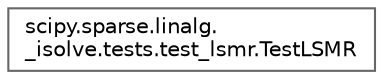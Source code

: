digraph "Graphical Class Hierarchy"
{
 // LATEX_PDF_SIZE
  bgcolor="transparent";
  edge [fontname=Helvetica,fontsize=10,labelfontname=Helvetica,labelfontsize=10];
  node [fontname=Helvetica,fontsize=10,shape=box,height=0.2,width=0.4];
  rankdir="LR";
  Node0 [id="Node000000",label="scipy.sparse.linalg.\l_isolve.tests.test_lsmr.TestLSMR",height=0.2,width=0.4,color="grey40", fillcolor="white", style="filled",URL="$dc/d2c/classscipy_1_1sparse_1_1linalg_1_1__isolve_1_1tests_1_1test__lsmr_1_1TestLSMR.html",tooltip=" "];
}
